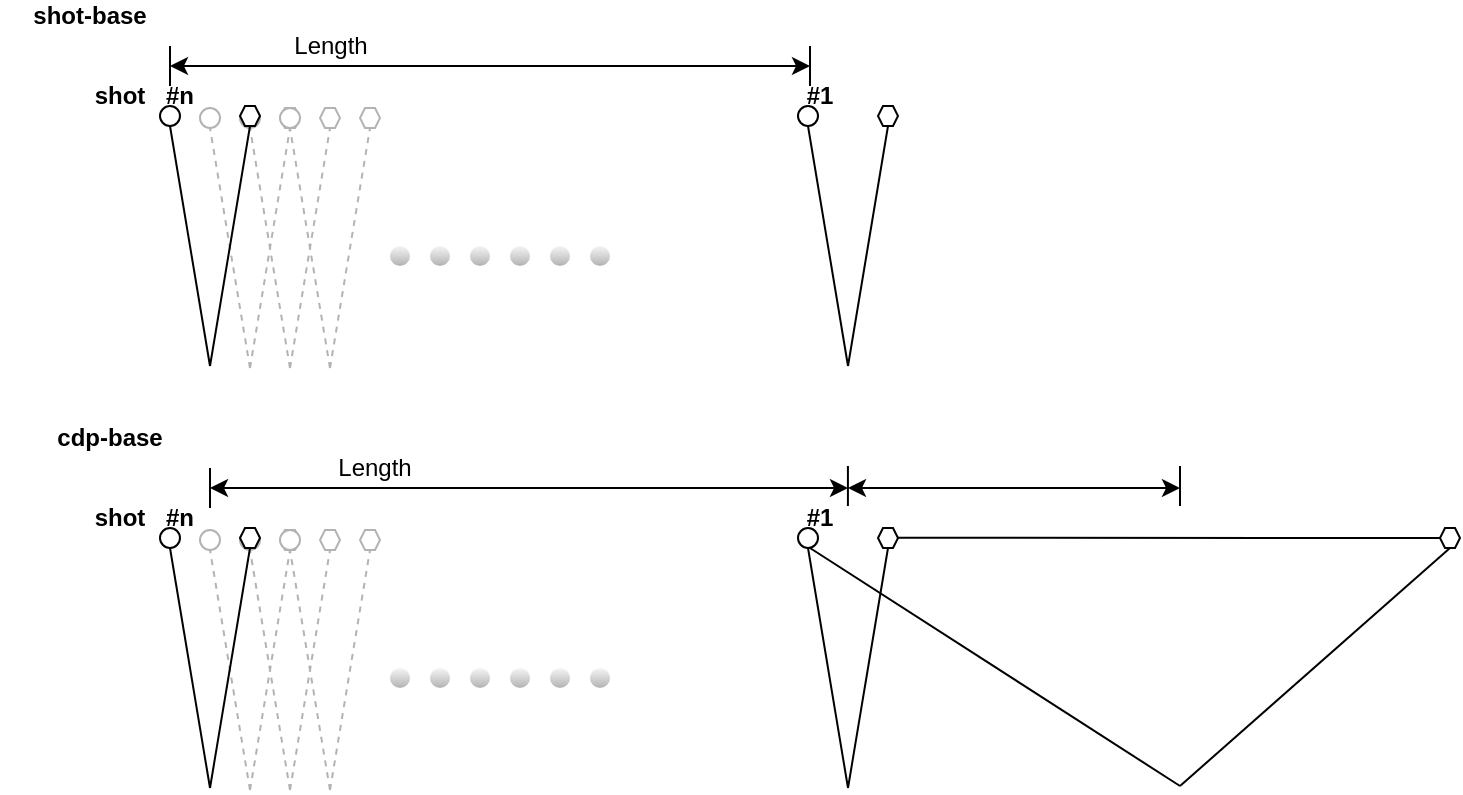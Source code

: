 <mxfile version="13.3.7" type="github"><diagram id="1kUSurbRooHY1RPo2qic" name="Page-1"><mxGraphModel dx="965" dy="738" grid="1" gridSize="10" guides="1" tooltips="1" connect="1" arrows="1" fold="1" page="1" pageScale="1" pageWidth="850" pageHeight="1100" math="0" shadow="0"><root><mxCell id="0"/><mxCell id="1" parent="0"/><mxCell id="CfsSkP30JWaXbokcXau4-1" value="" style="ellipse;whiteSpace=wrap;html=1;aspect=fixed;strokeColor=#B3B3B3;" vertex="1" parent="1"><mxGeometry x="160" y="92" width="10" height="10" as="geometry"/></mxCell><mxCell id="CfsSkP30JWaXbokcXau4-2" value="" style="endArrow=none;html=1;" edge="1" parent="1"><mxGeometry width="50" height="50" relative="1" as="geometry"><mxPoint x="145" y="221" as="sourcePoint"/><mxPoint x="125" y="101" as="targetPoint"/></mxGeometry></mxCell><mxCell id="CfsSkP30JWaXbokcXau4-3" value="" style="ellipse;whiteSpace=wrap;html=1;aspect=fixed;" vertex="1" parent="1"><mxGeometry x="120" y="91" width="10" height="10" as="geometry"/></mxCell><mxCell id="CfsSkP30JWaXbokcXau4-4" value="" style="shape=hexagon;perimeter=hexagonPerimeter2;whiteSpace=wrap;html=1;" vertex="1" parent="1"><mxGeometry x="160" y="91" width="10" height="10" as="geometry"/></mxCell><mxCell id="CfsSkP30JWaXbokcXau4-5" value="" style="endArrow=none;html=1;" edge="1" parent="1"><mxGeometry width="50" height="50" relative="1" as="geometry"><mxPoint x="464" y="221" as="sourcePoint"/><mxPoint x="444" y="101" as="targetPoint"/></mxGeometry></mxCell><mxCell id="CfsSkP30JWaXbokcXau4-6" value="" style="endArrow=none;html=1;" edge="1" parent="1"><mxGeometry width="50" height="50" relative="1" as="geometry"><mxPoint x="464" y="221" as="sourcePoint"/><mxPoint x="484" y="101" as="targetPoint"/></mxGeometry></mxCell><mxCell id="CfsSkP30JWaXbokcXau4-7" value="" style="ellipse;whiteSpace=wrap;html=1;aspect=fixed;" vertex="1" parent="1"><mxGeometry x="439" y="91" width="10" height="10" as="geometry"/></mxCell><mxCell id="CfsSkP30JWaXbokcXau4-8" value="" style="shape=hexagon;perimeter=hexagonPerimeter2;whiteSpace=wrap;html=1;" vertex="1" parent="1"><mxGeometry x="479" y="91" width="10" height="10" as="geometry"/></mxCell><mxCell id="CfsSkP30JWaXbokcXau4-9" value="" style="endArrow=classic;startArrow=classic;html=1;" edge="1" parent="1"><mxGeometry width="50" height="50" relative="1" as="geometry"><mxPoint x="125" y="71" as="sourcePoint"/><mxPoint x="445" y="71" as="targetPoint"/></mxGeometry></mxCell><mxCell id="CfsSkP30JWaXbokcXau4-10" value="" style="endArrow=none;html=1;" edge="1" parent="1"><mxGeometry width="50" height="50" relative="1" as="geometry"><mxPoint x="125" y="81" as="sourcePoint"/><mxPoint x="125" y="61" as="targetPoint"/></mxGeometry></mxCell><mxCell id="CfsSkP30JWaXbokcXau4-11" value="" style="endArrow=none;html=1;" edge="1" parent="1"><mxGeometry width="50" height="50" relative="1" as="geometry"><mxPoint x="445" y="81" as="sourcePoint"/><mxPoint x="445" y="61" as="targetPoint"/></mxGeometry></mxCell><mxCell id="CfsSkP30JWaXbokcXau4-12" value="" style="endArrow=none;html=1;strokeColor=#B3B3B3;dashed=1;" edge="1" parent="1"><mxGeometry width="50" height="50" relative="1" as="geometry"><mxPoint x="165" y="222" as="sourcePoint"/><mxPoint x="145" y="102" as="targetPoint"/></mxGeometry></mxCell><mxCell id="CfsSkP30JWaXbokcXau4-13" value="" style="endArrow=none;html=1;strokeColor=#B3B3B3;dashed=1;" edge="1" parent="1"><mxGeometry width="50" height="50" relative="1" as="geometry"><mxPoint x="165" y="222" as="sourcePoint"/><mxPoint x="185" y="102" as="targetPoint"/></mxGeometry></mxCell><mxCell id="CfsSkP30JWaXbokcXau4-14" value="" style="ellipse;whiteSpace=wrap;html=1;aspect=fixed;strokeColor=#B3B3B3;" vertex="1" parent="1"><mxGeometry x="140" y="92" width="10" height="10" as="geometry"/></mxCell><mxCell id="CfsSkP30JWaXbokcXau4-15" value="" style="shape=hexagon;perimeter=hexagonPerimeter2;whiteSpace=wrap;html=1;strokeColor=#B3B3B3;" vertex="1" parent="1"><mxGeometry x="180" y="92" width="10" height="10" as="geometry"/></mxCell><mxCell id="CfsSkP30JWaXbokcXau4-16" value="" style="endArrow=none;html=1;strokeColor=#B3B3B3;dashed=1;" edge="1" parent="1"><mxGeometry width="50" height="50" relative="1" as="geometry"><mxPoint x="185" y="222.0" as="sourcePoint"/><mxPoint x="165" y="102.0" as="targetPoint"/></mxGeometry></mxCell><mxCell id="CfsSkP30JWaXbokcXau4-17" value="" style="endArrow=none;html=1;strokeColor=#B3B3B3;dashed=1;" edge="1" parent="1"><mxGeometry width="50" height="50" relative="1" as="geometry"><mxPoint x="185" y="222.0" as="sourcePoint"/><mxPoint x="205" y="102.0" as="targetPoint"/></mxGeometry></mxCell><mxCell id="CfsSkP30JWaXbokcXau4-18" value="" style="shape=hexagon;perimeter=hexagonPerimeter2;whiteSpace=wrap;html=1;strokeColor=#B3B3B3;" vertex="1" parent="1"><mxGeometry x="200" y="92" width="10" height="10" as="geometry"/></mxCell><mxCell id="CfsSkP30JWaXbokcXau4-19" value="" style="endArrow=none;html=1;strokeColor=#B3B3B3;dashed=1;" edge="1" parent="1"><mxGeometry width="50" height="50" relative="1" as="geometry"><mxPoint x="205" y="222.0" as="sourcePoint"/><mxPoint x="185" y="102.0" as="targetPoint"/></mxGeometry></mxCell><mxCell id="CfsSkP30JWaXbokcXau4-20" value="" style="endArrow=none;html=1;strokeColor=#B3B3B3;dashed=1;" edge="1" parent="1"><mxGeometry width="50" height="50" relative="1" as="geometry"><mxPoint x="205" y="222.0" as="sourcePoint"/><mxPoint x="225" y="102.0" as="targetPoint"/></mxGeometry></mxCell><mxCell id="CfsSkP30JWaXbokcXau4-21" value="" style="ellipse;whiteSpace=wrap;html=1;aspect=fixed;strokeColor=#B3B3B3;" vertex="1" parent="1"><mxGeometry x="180" y="92" width="10" height="10" as="geometry"/></mxCell><mxCell id="CfsSkP30JWaXbokcXau4-22" value="" style="shape=hexagon;perimeter=hexagonPerimeter2;whiteSpace=wrap;html=1;strokeColor=#B3B3B3;" vertex="1" parent="1"><mxGeometry x="220" y="92" width="10" height="10" as="geometry"/></mxCell><mxCell id="CfsSkP30JWaXbokcXau4-23" value="" style="ellipse;whiteSpace=wrap;html=1;aspect=fixed;gradientColor=#b3b3b3;fillColor=#f5f5f5;strokeColor=none;" vertex="1" parent="1"><mxGeometry x="235" y="161" width="10" height="10" as="geometry"/></mxCell><mxCell id="CfsSkP30JWaXbokcXau4-24" value="" style="ellipse;whiteSpace=wrap;html=1;aspect=fixed;gradientColor=#b3b3b3;fillColor=#f5f5f5;strokeColor=none;" vertex="1" parent="1"><mxGeometry x="255" y="161" width="10" height="10" as="geometry"/></mxCell><mxCell id="CfsSkP30JWaXbokcXau4-25" value="" style="ellipse;whiteSpace=wrap;html=1;aspect=fixed;gradientColor=#b3b3b3;fillColor=#f5f5f5;strokeColor=none;" vertex="1" parent="1"><mxGeometry x="275" y="161" width="10" height="10" as="geometry"/></mxCell><mxCell id="CfsSkP30JWaXbokcXau4-26" value="" style="ellipse;whiteSpace=wrap;html=1;aspect=fixed;gradientColor=#b3b3b3;fillColor=#f5f5f5;strokeColor=none;" vertex="1" parent="1"><mxGeometry x="295" y="161" width="10" height="10" as="geometry"/></mxCell><mxCell id="CfsSkP30JWaXbokcXau4-27" value="" style="ellipse;whiteSpace=wrap;html=1;aspect=fixed;gradientColor=#b3b3b3;fillColor=#f5f5f5;strokeColor=none;" vertex="1" parent="1"><mxGeometry x="315" y="161" width="10" height="10" as="geometry"/></mxCell><mxCell id="CfsSkP30JWaXbokcXau4-28" value="" style="ellipse;whiteSpace=wrap;html=1;aspect=fixed;gradientColor=#b3b3b3;fillColor=#f5f5f5;strokeColor=none;" vertex="1" parent="1"><mxGeometry x="335" y="161" width="10" height="10" as="geometry"/></mxCell><mxCell id="CfsSkP30JWaXbokcXau4-29" value="Length" style="text;html=1;align=center;verticalAlign=middle;resizable=0;points=[];autosize=1;" vertex="1" parent="1"><mxGeometry x="180" y="51" width="50" height="20" as="geometry"/></mxCell><mxCell id="CfsSkP30JWaXbokcXau4-30" value="" style="endArrow=none;html=1;" edge="1" parent="1"><mxGeometry width="50" height="50" relative="1" as="geometry"><mxPoint x="145" y="221" as="sourcePoint"/><mxPoint x="165" y="101" as="targetPoint"/></mxGeometry></mxCell><mxCell id="CfsSkP30JWaXbokcXau4-31" value="&lt;font style=&quot;font-size: 12px&quot;&gt;&lt;b&gt;#1&lt;/b&gt;&lt;/font&gt;" style="text;html=1;strokeColor=none;fillColor=none;align=center;verticalAlign=middle;whiteSpace=wrap;rounded=0;" vertex="1" parent="1"><mxGeometry x="430" y="80" width="40" height="11" as="geometry"/></mxCell><mxCell id="CfsSkP30JWaXbokcXau4-32" value="&lt;font style=&quot;font-size: 12px&quot;&gt;&lt;b&gt;shot&lt;/b&gt;&lt;/font&gt;" style="text;html=1;strokeColor=none;fillColor=none;align=center;verticalAlign=middle;whiteSpace=wrap;rounded=0;" vertex="1" parent="1"><mxGeometry x="80" y="80" width="40" height="11" as="geometry"/></mxCell><mxCell id="CfsSkP30JWaXbokcXau4-33" value="&lt;font style=&quot;font-size: 12px&quot;&gt;&lt;b&gt;#n&lt;/b&gt;&lt;/font&gt;" style="text;html=1;strokeColor=none;fillColor=none;align=center;verticalAlign=middle;whiteSpace=wrap;rounded=0;" vertex="1" parent="1"><mxGeometry x="110" y="80" width="40" height="11" as="geometry"/></mxCell><mxCell id="CfsSkP30JWaXbokcXau4-34" value="&lt;font style=&quot;font-size: 12px&quot;&gt;&lt;b&gt;shot-base&lt;/b&gt;&lt;/font&gt;" style="text;html=1;strokeColor=none;fillColor=none;align=center;verticalAlign=middle;whiteSpace=wrap;rounded=0;" vertex="1" parent="1"><mxGeometry x="40" y="40" width="90" height="11" as="geometry"/></mxCell><mxCell id="CfsSkP30JWaXbokcXau4-35" value="" style="ellipse;whiteSpace=wrap;html=1;aspect=fixed;strokeColor=#B3B3B3;" vertex="1" parent="1"><mxGeometry x="160" y="303" width="10" height="10" as="geometry"/></mxCell><mxCell id="CfsSkP30JWaXbokcXau4-36" value="" style="endArrow=none;html=1;" edge="1" parent="1"><mxGeometry width="50" height="50" relative="1" as="geometry"><mxPoint x="145" y="432" as="sourcePoint"/><mxPoint x="125" y="312" as="targetPoint"/></mxGeometry></mxCell><mxCell id="CfsSkP30JWaXbokcXau4-37" value="" style="ellipse;whiteSpace=wrap;html=1;aspect=fixed;" vertex="1" parent="1"><mxGeometry x="120" y="302" width="10" height="10" as="geometry"/></mxCell><mxCell id="CfsSkP30JWaXbokcXau4-38" value="" style="shape=hexagon;perimeter=hexagonPerimeter2;whiteSpace=wrap;html=1;" vertex="1" parent="1"><mxGeometry x="160" y="302" width="10" height="10" as="geometry"/></mxCell><mxCell id="CfsSkP30JWaXbokcXau4-39" value="" style="endArrow=none;html=1;" edge="1" parent="1"><mxGeometry width="50" height="50" relative="1" as="geometry"><mxPoint x="464" y="432" as="sourcePoint"/><mxPoint x="444" y="312" as="targetPoint"/></mxGeometry></mxCell><mxCell id="CfsSkP30JWaXbokcXau4-40" value="" style="endArrow=none;html=1;" edge="1" parent="1"><mxGeometry width="50" height="50" relative="1" as="geometry"><mxPoint x="464" y="432" as="sourcePoint"/><mxPoint x="484" y="312" as="targetPoint"/></mxGeometry></mxCell><mxCell id="CfsSkP30JWaXbokcXau4-41" value="" style="ellipse;whiteSpace=wrap;html=1;aspect=fixed;" vertex="1" parent="1"><mxGeometry x="439" y="302" width="10" height="10" as="geometry"/></mxCell><mxCell id="CfsSkP30JWaXbokcXau4-42" value="" style="shape=hexagon;perimeter=hexagonPerimeter2;whiteSpace=wrap;html=1;" vertex="1" parent="1"><mxGeometry x="479" y="302" width="10" height="10" as="geometry"/></mxCell><mxCell id="CfsSkP30JWaXbokcXau4-43" value="" style="endArrow=classic;startArrow=classic;html=1;" edge="1" parent="1"><mxGeometry width="50" height="50" relative="1" as="geometry"><mxPoint x="145" y="282" as="sourcePoint"/><mxPoint x="464" y="282" as="targetPoint"/></mxGeometry></mxCell><mxCell id="CfsSkP30JWaXbokcXau4-44" value="" style="endArrow=none;html=1;" edge="1" parent="1"><mxGeometry width="50" height="50" relative="1" as="geometry"><mxPoint x="145" y="292" as="sourcePoint"/><mxPoint x="145" y="272" as="targetPoint"/></mxGeometry></mxCell><mxCell id="CfsSkP30JWaXbokcXau4-45" value="" style="endArrow=none;html=1;" edge="1" parent="1"><mxGeometry width="50" height="50" relative="1" as="geometry"><mxPoint x="463.96" y="291" as="sourcePoint"/><mxPoint x="463.96" y="271" as="targetPoint"/></mxGeometry></mxCell><mxCell id="CfsSkP30JWaXbokcXau4-46" value="" style="endArrow=none;html=1;strokeColor=#B3B3B3;dashed=1;" edge="1" parent="1"><mxGeometry width="50" height="50" relative="1" as="geometry"><mxPoint x="165" y="433" as="sourcePoint"/><mxPoint x="145" y="313" as="targetPoint"/></mxGeometry></mxCell><mxCell id="CfsSkP30JWaXbokcXau4-47" value="" style="endArrow=none;html=1;strokeColor=#B3B3B3;dashed=1;" edge="1" parent="1"><mxGeometry width="50" height="50" relative="1" as="geometry"><mxPoint x="165" y="433" as="sourcePoint"/><mxPoint x="185" y="313" as="targetPoint"/></mxGeometry></mxCell><mxCell id="CfsSkP30JWaXbokcXau4-48" value="" style="ellipse;whiteSpace=wrap;html=1;aspect=fixed;strokeColor=#B3B3B3;" vertex="1" parent="1"><mxGeometry x="140" y="303" width="10" height="10" as="geometry"/></mxCell><mxCell id="CfsSkP30JWaXbokcXau4-49" value="" style="shape=hexagon;perimeter=hexagonPerimeter2;whiteSpace=wrap;html=1;strokeColor=#B3B3B3;" vertex="1" parent="1"><mxGeometry x="180" y="303" width="10" height="10" as="geometry"/></mxCell><mxCell id="CfsSkP30JWaXbokcXau4-50" value="" style="endArrow=none;html=1;strokeColor=#B3B3B3;dashed=1;" edge="1" parent="1"><mxGeometry width="50" height="50" relative="1" as="geometry"><mxPoint x="185" y="433" as="sourcePoint"/><mxPoint x="165" y="313" as="targetPoint"/></mxGeometry></mxCell><mxCell id="CfsSkP30JWaXbokcXau4-51" value="" style="endArrow=none;html=1;strokeColor=#B3B3B3;dashed=1;" edge="1" parent="1"><mxGeometry width="50" height="50" relative="1" as="geometry"><mxPoint x="185" y="433" as="sourcePoint"/><mxPoint x="205" y="313" as="targetPoint"/></mxGeometry></mxCell><mxCell id="CfsSkP30JWaXbokcXau4-52" value="" style="shape=hexagon;perimeter=hexagonPerimeter2;whiteSpace=wrap;html=1;strokeColor=#B3B3B3;" vertex="1" parent="1"><mxGeometry x="200" y="303" width="10" height="10" as="geometry"/></mxCell><mxCell id="CfsSkP30JWaXbokcXau4-53" value="" style="endArrow=none;html=1;strokeColor=#B3B3B3;dashed=1;" edge="1" parent="1"><mxGeometry width="50" height="50" relative="1" as="geometry"><mxPoint x="205" y="433" as="sourcePoint"/><mxPoint x="185" y="313" as="targetPoint"/></mxGeometry></mxCell><mxCell id="CfsSkP30JWaXbokcXau4-54" value="" style="endArrow=none;html=1;strokeColor=#B3B3B3;dashed=1;" edge="1" parent="1"><mxGeometry width="50" height="50" relative="1" as="geometry"><mxPoint x="205" y="433" as="sourcePoint"/><mxPoint x="225" y="313" as="targetPoint"/></mxGeometry></mxCell><mxCell id="CfsSkP30JWaXbokcXau4-55" value="" style="ellipse;whiteSpace=wrap;html=1;aspect=fixed;strokeColor=#B3B3B3;" vertex="1" parent="1"><mxGeometry x="180" y="303" width="10" height="10" as="geometry"/></mxCell><mxCell id="CfsSkP30JWaXbokcXau4-56" value="" style="shape=hexagon;perimeter=hexagonPerimeter2;whiteSpace=wrap;html=1;strokeColor=#B3B3B3;" vertex="1" parent="1"><mxGeometry x="220" y="303" width="10" height="10" as="geometry"/></mxCell><mxCell id="CfsSkP30JWaXbokcXau4-57" value="" style="ellipse;whiteSpace=wrap;html=1;aspect=fixed;gradientColor=#b3b3b3;fillColor=#f5f5f5;strokeColor=none;" vertex="1" parent="1"><mxGeometry x="235" y="372" width="10" height="10" as="geometry"/></mxCell><mxCell id="CfsSkP30JWaXbokcXau4-58" value="" style="ellipse;whiteSpace=wrap;html=1;aspect=fixed;gradientColor=#b3b3b3;fillColor=#f5f5f5;strokeColor=none;" vertex="1" parent="1"><mxGeometry x="255" y="372" width="10" height="10" as="geometry"/></mxCell><mxCell id="CfsSkP30JWaXbokcXau4-59" value="" style="ellipse;whiteSpace=wrap;html=1;aspect=fixed;gradientColor=#b3b3b3;fillColor=#f5f5f5;strokeColor=none;" vertex="1" parent="1"><mxGeometry x="275" y="372" width="10" height="10" as="geometry"/></mxCell><mxCell id="CfsSkP30JWaXbokcXau4-60" value="" style="ellipse;whiteSpace=wrap;html=1;aspect=fixed;gradientColor=#b3b3b3;fillColor=#f5f5f5;strokeColor=none;" vertex="1" parent="1"><mxGeometry x="295" y="372" width="10" height="10" as="geometry"/></mxCell><mxCell id="CfsSkP30JWaXbokcXau4-61" value="" style="ellipse;whiteSpace=wrap;html=1;aspect=fixed;gradientColor=#b3b3b3;fillColor=#f5f5f5;strokeColor=none;" vertex="1" parent="1"><mxGeometry x="315" y="372" width="10" height="10" as="geometry"/></mxCell><mxCell id="CfsSkP30JWaXbokcXau4-62" value="" style="ellipse;whiteSpace=wrap;html=1;aspect=fixed;gradientColor=#b3b3b3;fillColor=#f5f5f5;strokeColor=none;" vertex="1" parent="1"><mxGeometry x="335" y="372" width="10" height="10" as="geometry"/></mxCell><mxCell id="CfsSkP30JWaXbokcXau4-63" value="Length" style="text;html=1;align=center;verticalAlign=middle;resizable=0;points=[];autosize=1;" vertex="1" parent="1"><mxGeometry x="202" y="262" width="50" height="20" as="geometry"/></mxCell><mxCell id="CfsSkP30JWaXbokcXau4-64" value="" style="endArrow=none;html=1;" edge="1" parent="1"><mxGeometry width="50" height="50" relative="1" as="geometry"><mxPoint x="145" y="432" as="sourcePoint"/><mxPoint x="165" y="312" as="targetPoint"/></mxGeometry></mxCell><mxCell id="CfsSkP30JWaXbokcXau4-65" value="&lt;font style=&quot;font-size: 12px&quot;&gt;&lt;b&gt;#1&lt;/b&gt;&lt;/font&gt;" style="text;html=1;strokeColor=none;fillColor=none;align=center;verticalAlign=middle;whiteSpace=wrap;rounded=0;" vertex="1" parent="1"><mxGeometry x="430" y="291" width="40" height="11" as="geometry"/></mxCell><mxCell id="CfsSkP30JWaXbokcXau4-66" value="&lt;font style=&quot;font-size: 12px&quot;&gt;&lt;b&gt;shot&lt;/b&gt;&lt;/font&gt;" style="text;html=1;strokeColor=none;fillColor=none;align=center;verticalAlign=middle;whiteSpace=wrap;rounded=0;" vertex="1" parent="1"><mxGeometry x="80" y="291" width="40" height="11" as="geometry"/></mxCell><mxCell id="CfsSkP30JWaXbokcXau4-67" value="&lt;font style=&quot;font-size: 12px&quot;&gt;&lt;b&gt;#n&lt;/b&gt;&lt;/font&gt;" style="text;html=1;strokeColor=none;fillColor=none;align=center;verticalAlign=middle;whiteSpace=wrap;rounded=0;" vertex="1" parent="1"><mxGeometry x="110" y="291" width="40" height="11" as="geometry"/></mxCell><mxCell id="CfsSkP30JWaXbokcXau4-68" value="&lt;font style=&quot;font-size: 12px&quot;&gt;&lt;b&gt;cdp-base&lt;/b&gt;&lt;/font&gt;" style="text;html=1;strokeColor=none;fillColor=none;align=center;verticalAlign=middle;whiteSpace=wrap;rounded=0;" vertex="1" parent="1"><mxGeometry x="50" y="251" width="90" height="11" as="geometry"/></mxCell><mxCell id="CfsSkP30JWaXbokcXau4-69" value="" style="endArrow=none;html=1;entryX=0;entryY=0.5;entryDx=0;entryDy=0;" edge="1" parent="1" target="CfsSkP30JWaXbokcXau4-70"><mxGeometry width="50" height="50" relative="1" as="geometry"><mxPoint x="489" y="306.9" as="sourcePoint"/><mxPoint x="710" y="306" as="targetPoint"/></mxGeometry></mxCell><mxCell id="CfsSkP30JWaXbokcXau4-70" value="" style="shape=hexagon;perimeter=hexagonPerimeter2;whiteSpace=wrap;html=1;" vertex="1" parent="1"><mxGeometry x="760" y="302" width="10" height="10" as="geometry"/></mxCell><mxCell id="CfsSkP30JWaXbokcXau4-71" value="" style="endArrow=none;html=1;" edge="1" parent="1"><mxGeometry width="50" height="50" relative="1" as="geometry"><mxPoint x="630" y="431" as="sourcePoint"/><mxPoint x="445" y="312" as="targetPoint"/></mxGeometry></mxCell><mxCell id="CfsSkP30JWaXbokcXau4-72" value="" style="endArrow=none;html=1;entryX=0.5;entryY=1;entryDx=0;entryDy=0;" edge="1" parent="1" target="CfsSkP30JWaXbokcXau4-70"><mxGeometry width="50" height="50" relative="1" as="geometry"><mxPoint x="630" y="431" as="sourcePoint"/><mxPoint x="560" y="282" as="targetPoint"/></mxGeometry></mxCell><mxCell id="CfsSkP30JWaXbokcXau4-73" value="" style="endArrow=classic;startArrow=classic;html=1;" edge="1" parent="1"><mxGeometry width="50" height="50" relative="1" as="geometry"><mxPoint x="464" y="282" as="sourcePoint"/><mxPoint x="630" y="282" as="targetPoint"/></mxGeometry></mxCell><mxCell id="CfsSkP30JWaXbokcXau4-74" value="" style="endArrow=none;html=1;" edge="1" parent="1"><mxGeometry width="50" height="50" relative="1" as="geometry"><mxPoint x="630" y="291" as="sourcePoint"/><mxPoint x="630" y="271" as="targetPoint"/></mxGeometry></mxCell></root></mxGraphModel></diagram></mxfile>